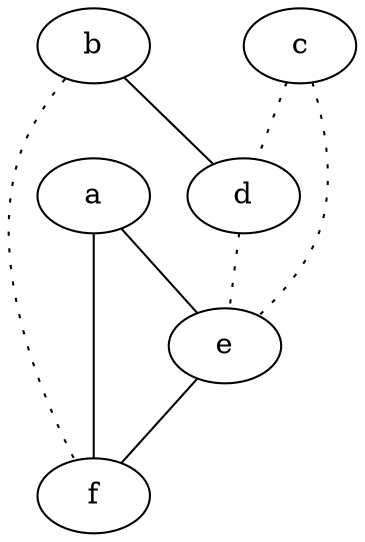 graph {
a -- e;
a -- f;
b -- d;
b -- f [style=dotted];
c -- d [style=dotted];
c -- e [style=dotted];
d -- e [style=dotted];
e -- f;
}
